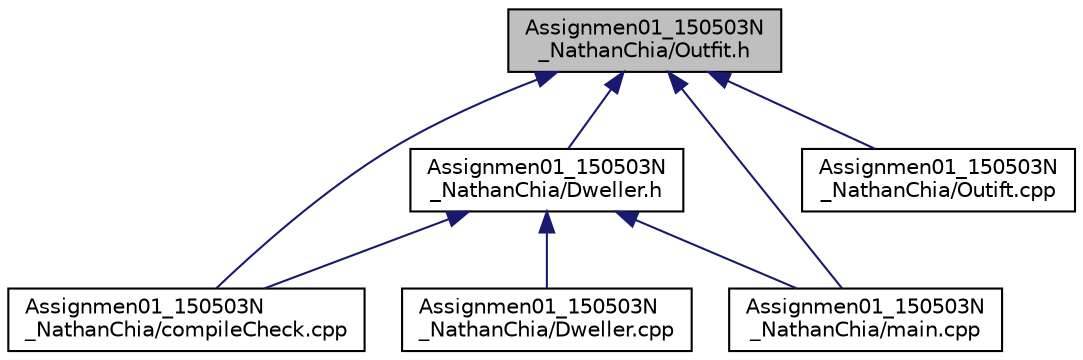 digraph "Assignmen01_150503N_NathanChia/Outfit.h"
{
  bgcolor="transparent";
  edge [fontname="Helvetica",fontsize="10",labelfontname="Helvetica",labelfontsize="10"];
  node [fontname="Helvetica",fontsize="10",shape=record];
  Node1 [label="Assignmen01_150503N\l_NathanChia/Outfit.h",height=0.2,width=0.4,color="black", fillcolor="grey75", style="filled", fontcolor="black"];
  Node1 -> Node2 [dir="back",color="midnightblue",fontsize="10",style="solid",fontname="Helvetica"];
  Node2 [label="Assignmen01_150503N\l_NathanChia/Dweller.h",height=0.2,width=0.4,color="black",URL="$Dweller_8h.html",tooltip="Class to define a player/character. "];
  Node2 -> Node3 [dir="back",color="midnightblue",fontsize="10",style="solid",fontname="Helvetica"];
  Node3 [label="Assignmen01_150503N\l_NathanChia/compileCheck.cpp",height=0.2,width=0.4,color="black",URL="$compileCheck_8cpp.html"];
  Node2 -> Node4 [dir="back",color="midnightblue",fontsize="10",style="solid",fontname="Helvetica"];
  Node4 [label="Assignmen01_150503N\l_NathanChia/Dweller.cpp",height=0.2,width=0.4,color="black",URL="$Dweller_8cpp.html"];
  Node2 -> Node5 [dir="back",color="midnightblue",fontsize="10",style="solid",fontname="Helvetica"];
  Node5 [label="Assignmen01_150503N\l_NathanChia/main.cpp",height=0.2,width=0.4,color="black",URL="$main_8cpp.html"];
  Node1 -> Node3 [dir="back",color="midnightblue",fontsize="10",style="solid",fontname="Helvetica"];
  Node1 -> Node5 [dir="back",color="midnightblue",fontsize="10",style="solid",fontname="Helvetica"];
  Node1 -> Node6 [dir="back",color="midnightblue",fontsize="10",style="solid",fontname="Helvetica"];
  Node6 [label="Assignmen01_150503N\l_NathanChia/Outift.cpp",height=0.2,width=0.4,color="black",URL="$Outift_8cpp.html"];
}
